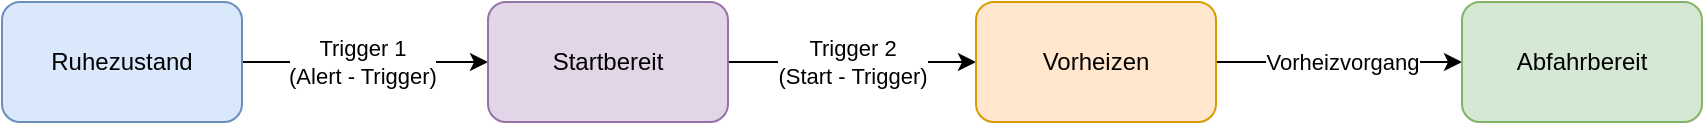 <mxfile version="18.0.6" type="device" pages="3"><diagram id="Bj4cBowp4DSHamlG1dpk" name="Page-4"><mxGraphModel dx="1354" dy="878" grid="1" gridSize="10" guides="1" tooltips="1" connect="1" arrows="1" fold="1" page="1" pageScale="1" pageWidth="850" pageHeight="1100" math="0" shadow="0"><root><mxCell id="5a7Z0pUIvags-XLEaMQw-0"/><mxCell id="5a7Z0pUIvags-XLEaMQw-1" parent="5a7Z0pUIvags-XLEaMQw-0"/><mxCell id="A9s1G-60wt13bNiZeuN5-14" style="edgeStyle=orthogonalEdgeStyle;rounded=0;orthogonalLoop=1;jettySize=auto;html=1;" parent="5a7Z0pUIvags-XLEaMQw-1" source="A9s1G-60wt13bNiZeuN5-16" target="A9s1G-60wt13bNiZeuN5-19" edge="1"><mxGeometry relative="1" as="geometry"/></mxCell><mxCell id="A9s1G-60wt13bNiZeuN5-15" value="Trigger 1&lt;br&gt;(Alert - Trigger)" style="edgeLabel;html=1;align=center;verticalAlign=middle;resizable=0;points=[];" parent="A9s1G-60wt13bNiZeuN5-14" vertex="1" connectable="0"><mxGeometry x="-0.171" y="3" relative="1" as="geometry"><mxPoint x="9" y="3" as="offset"/></mxGeometry></mxCell><mxCell id="A9s1G-60wt13bNiZeuN5-16" value="Ruhezustand" style="rounded=1;whiteSpace=wrap;html=1;fillColor=#dae8fc;strokeColor=#6c8ebf;" parent="5a7Z0pUIvags-XLEaMQw-1" vertex="1"><mxGeometry y="350" width="120" height="60" as="geometry"/></mxCell><mxCell id="A9s1G-60wt13bNiZeuN5-17" style="edgeStyle=orthogonalEdgeStyle;rounded=0;orthogonalLoop=1;jettySize=auto;html=1;entryX=0;entryY=0.5;entryDx=0;entryDy=0;" parent="5a7Z0pUIvags-XLEaMQw-1" source="A9s1G-60wt13bNiZeuN5-19" target="A9s1G-60wt13bNiZeuN5-22" edge="1"><mxGeometry relative="1" as="geometry"/></mxCell><mxCell id="A9s1G-60wt13bNiZeuN5-18" value="Trigger 2&lt;br&gt;(Start - Trigger)" style="edgeLabel;html=1;align=center;verticalAlign=middle;resizable=0;points=[];" parent="A9s1G-60wt13bNiZeuN5-17" vertex="1" connectable="0"><mxGeometry x="-0.226" y="1" relative="1" as="geometry"><mxPoint x="14" y="1" as="offset"/></mxGeometry></mxCell><mxCell id="A9s1G-60wt13bNiZeuN5-19" value="Startbereit" style="rounded=1;whiteSpace=wrap;html=1;fillColor=#e1d5e7;strokeColor=#9673a6;" parent="5a7Z0pUIvags-XLEaMQw-1" vertex="1"><mxGeometry x="243" y="350" width="120" height="60" as="geometry"/></mxCell><mxCell id="A9s1G-60wt13bNiZeuN5-20" style="edgeStyle=orthogonalEdgeStyle;rounded=0;orthogonalLoop=1;jettySize=auto;html=1;" parent="5a7Z0pUIvags-XLEaMQw-1" source="A9s1G-60wt13bNiZeuN5-22" target="A9s1G-60wt13bNiZeuN5-23" edge="1"><mxGeometry relative="1" as="geometry"/></mxCell><mxCell id="A9s1G-60wt13bNiZeuN5-21" value="Vorheizvorgang" style="edgeLabel;html=1;align=center;verticalAlign=middle;resizable=0;points=[];" parent="A9s1G-60wt13bNiZeuN5-20" vertex="1" connectable="0"><mxGeometry x="0.154" y="3" relative="1" as="geometry"><mxPoint x="-8" y="3" as="offset"/></mxGeometry></mxCell><mxCell id="A9s1G-60wt13bNiZeuN5-22" value="Vorheizen" style="rounded=1;whiteSpace=wrap;html=1;fillColor=#ffe6cc;strokeColor=#d79b00;" parent="5a7Z0pUIvags-XLEaMQw-1" vertex="1"><mxGeometry x="487" y="350" width="120" height="60" as="geometry"/></mxCell><mxCell id="A9s1G-60wt13bNiZeuN5-23" value="Abfahrbereit" style="rounded=1;whiteSpace=wrap;html=1;fillColor=#d5e8d4;strokeColor=#82b366;" parent="5a7Z0pUIvags-XLEaMQw-1" vertex="1"><mxGeometry x="730" y="350" width="120" height="60" as="geometry"/></mxCell></root></mxGraphModel></diagram><diagram id="BxYg4yWMQt2ZeFZHkRo_" name="Page-2"><mxGraphModel dx="1354" dy="878" grid="1" gridSize="10" guides="1" tooltips="1" connect="1" arrows="1" fold="1" page="1" pageScale="1" pageWidth="850" pageHeight="1100" math="0" shadow="0"><root><mxCell id="fyxlp0hxtOfPxeSJaj2t-0"/><mxCell id="fyxlp0hxtOfPxeSJaj2t-1" parent="fyxlp0hxtOfPxeSJaj2t-0"/><mxCell id="fyxlp0hxtOfPxeSJaj2t-2" style="edgeStyle=orthogonalEdgeStyle;rounded=0;orthogonalLoop=1;jettySize=auto;html=1;" edge="1" parent="fyxlp0hxtOfPxeSJaj2t-1" source="fyxlp0hxtOfPxeSJaj2t-4" target="fyxlp0hxtOfPxeSJaj2t-7"><mxGeometry relative="1" as="geometry"/></mxCell><mxCell id="fyxlp0hxtOfPxeSJaj2t-3" value="alert_set" style="edgeLabel;html=1;align=center;verticalAlign=middle;resizable=0;points=[];" vertex="1" connectable="0" parent="fyxlp0hxtOfPxeSJaj2t-2"><mxGeometry x="-0.171" y="3" relative="1" as="geometry"><mxPoint x="9" y="3" as="offset"/></mxGeometry></mxCell><mxCell id="fyxlp0hxtOfPxeSJaj2t-4" value="Kalt" style="rounded=1;whiteSpace=wrap;html=1;fillColor=#dae8fc;strokeColor=#6c8ebf;" vertex="1" parent="fyxlp0hxtOfPxeSJaj2t-1"><mxGeometry y="350" width="120" height="60" as="geometry"/></mxCell><mxCell id="fyxlp0hxtOfPxeSJaj2t-5" style="edgeStyle=orthogonalEdgeStyle;rounded=0;orthogonalLoop=1;jettySize=auto;html=1;entryX=0;entryY=0.5;entryDx=0;entryDy=0;" edge="1" parent="fyxlp0hxtOfPxeSJaj2t-1" source="fyxlp0hxtOfPxeSJaj2t-7" target="fyxlp0hxtOfPxeSJaj2t-10"><mxGeometry relative="1" as="geometry"/></mxCell><mxCell id="fyxlp0hxtOfPxeSJaj2t-6" value="alert_start&lt;br&gt;start" style="edgeLabel;html=1;align=center;verticalAlign=middle;resizable=0;points=[];" vertex="1" connectable="0" parent="fyxlp0hxtOfPxeSJaj2t-5"><mxGeometry x="-0.226" y="1" relative="1" as="geometry"><mxPoint x="14" y="1" as="offset"/></mxGeometry></mxCell><mxCell id="fyxlp0hxtOfPxeSJaj2t-7" value="Startbereit" style="rounded=1;whiteSpace=wrap;html=1;fillColor=#e1d5e7;strokeColor=#9673a6;" vertex="1" parent="fyxlp0hxtOfPxeSJaj2t-1"><mxGeometry x="243" y="350" width="120" height="60" as="geometry"/></mxCell><mxCell id="fyxlp0hxtOfPxeSJaj2t-8" style="edgeStyle=orthogonalEdgeStyle;rounded=0;orthogonalLoop=1;jettySize=auto;html=1;" edge="1" parent="fyxlp0hxtOfPxeSJaj2t-1" source="fyxlp0hxtOfPxeSJaj2t-10" target="fyxlp0hxtOfPxeSJaj2t-11"><mxGeometry relative="1" as="geometry"/></mxCell><mxCell id="fyxlp0hxtOfPxeSJaj2t-9" value="Vorheizvorgang" style="edgeLabel;html=1;align=center;verticalAlign=middle;resizable=0;points=[];" vertex="1" connectable="0" parent="fyxlp0hxtOfPxeSJaj2t-8"><mxGeometry x="0.154" y="3" relative="1" as="geometry"><mxPoint x="-8" y="3" as="offset"/></mxGeometry></mxCell><mxCell id="fyxlp0hxtOfPxeSJaj2t-10" value="Wärmt auf" style="rounded=1;whiteSpace=wrap;html=1;fillColor=#ffe6cc;strokeColor=#d79b00;" vertex="1" parent="fyxlp0hxtOfPxeSJaj2t-1"><mxGeometry x="487" y="350" width="120" height="60" as="geometry"/></mxCell><mxCell id="fyxlp0hxtOfPxeSJaj2t-11" value="Bereit / Motor An" style="rounded=1;whiteSpace=wrap;html=1;fillColor=#d5e8d4;strokeColor=#82b366;" vertex="1" parent="fyxlp0hxtOfPxeSJaj2t-1"><mxGeometry x="730" y="350" width="120" height="60" as="geometry"/></mxCell></root></mxGraphModel></diagram><diagram id="kYVdwvELGq4_XmV_2EZh" name="Page-3"><mxGraphModel dx="1354" dy="878" grid="1" gridSize="10" guides="1" tooltips="1" connect="1" arrows="1" fold="1" page="1" pageScale="1" pageWidth="850" pageHeight="1100" math="1" shadow="0"><root><mxCell id="0"/><mxCell id="1" parent="0"/><mxCell id="M0sAIlfWyIzumoqvCPx8-1" value="Overt Sender&lt;br&gt;$$S_O$$" style="rounded=1;whiteSpace=wrap;html=1;" vertex="1" parent="1"><mxGeometry x="50" y="130" width="120" height="60" as="geometry"/></mxCell><mxCell id="M0sAIlfWyIzumoqvCPx8-2" value="Covert Sender&lt;br&gt;$$S_C$$" style="rounded=1;whiteSpace=wrap;html=1;" vertex="1" parent="1"><mxGeometry x="273" y="130" width="120" height="60" as="geometry"/></mxCell><mxCell id="M0sAIlfWyIzumoqvCPx8-3" value="Covert Receiver&lt;br&gt;$$R_C$$" style="rounded=1;whiteSpace=wrap;html=1;" vertex="1" parent="1"><mxGeometry x="497" y="130" width="120" height="60" as="geometry"/></mxCell><mxCell id="M0sAIlfWyIzumoqvCPx8-4" value="Overt Receiver&lt;br&gt;$$R_O$$" style="rounded=1;whiteSpace=wrap;html=1;" vertex="1" parent="1"><mxGeometry x="720" y="130" width="120" height="60" as="geometry"/></mxCell><mxCell id="M0sAIlfWyIzumoqvCPx8-14" value="" style="shape=flexArrow;endArrow=classic;html=1;rounded=0;exitX=1;exitY=0.5;exitDx=0;exitDy=0;entryX=0;entryY=0.5;entryDx=0;entryDy=0;endWidth=41;endSize=9.67;width=49;" edge="1" parent="1"><mxGeometry width="50" height="50" relative="1" as="geometry"><mxPoint x="170" y="159.5" as="sourcePoint"/><mxPoint x="273" y="159.5" as="targetPoint"/></mxGeometry></mxCell><mxCell id="M0sAIlfWyIzumoqvCPx8-15" value="$$x_{unmodified}$$" style="edgeLabel;html=1;align=center;verticalAlign=middle;resizable=0;points=[];" vertex="1" connectable="0" parent="M0sAIlfWyIzumoqvCPx8-14"><mxGeometry x="-0.204" y="3" relative="1" as="geometry"><mxPoint y="1" as="offset"/></mxGeometry></mxCell><mxCell id="M0sAIlfWyIzumoqvCPx8-17" value="" style="shape=flexArrow;endArrow=classic;html=1;rounded=0;exitX=1;exitY=0.5;exitDx=0;exitDy=0;entryX=0;entryY=0.5;entryDx=0;entryDy=0;endWidth=41;endSize=9.67;width=49;" edge="1" parent="1"><mxGeometry width="50" height="50" relative="1" as="geometry"><mxPoint x="393" y="159.5" as="sourcePoint"/><mxPoint x="496" y="159.5" as="targetPoint"/></mxGeometry></mxCell><mxCell id="M0sAIlfWyIzumoqvCPx8-18" value="$$x_{modified}$$" style="edgeLabel;html=1;align=center;verticalAlign=middle;resizable=0;points=[];" vertex="1" connectable="0" parent="M0sAIlfWyIzumoqvCPx8-17"><mxGeometry x="-0.204" y="3" relative="1" as="geometry"><mxPoint y="1" as="offset"/></mxGeometry></mxCell><mxCell id="M0sAIlfWyIzumoqvCPx8-19" value="" style="shape=flexArrow;endArrow=classic;html=1;rounded=0;exitX=1;exitY=0.5;exitDx=0;exitDy=0;entryX=0;entryY=0.5;entryDx=0;entryDy=0;endWidth=41;endSize=9.67;width=49;" edge="1" parent="1"><mxGeometry width="50" height="50" relative="1" as="geometry"><mxPoint x="617" y="159.5" as="sourcePoint"/><mxPoint x="720" y="159.5" as="targetPoint"/></mxGeometry></mxCell><mxCell id="M0sAIlfWyIzumoqvCPx8-20" value="$$x_{unmodified}$$" style="edgeLabel;html=1;align=center;verticalAlign=middle;resizable=0;points=[];" vertex="1" connectable="0" parent="M0sAIlfWyIzumoqvCPx8-19"><mxGeometry x="-0.204" y="3" relative="1" as="geometry"><mxPoint y="1" as="offset"/></mxGeometry></mxCell><mxCell id="M0sAIlfWyIzumoqvCPx8-31" value="" style="group" vertex="1" connectable="0" parent="1"><mxGeometry x="180" y="180" width="40" height="80" as="geometry"/></mxCell><mxCell id="M0sAIlfWyIzumoqvCPx8-23" style="edgeStyle=orthogonalEdgeStyle;rounded=0;orthogonalLoop=1;jettySize=auto;html=1;" edge="1" parent="M0sAIlfWyIzumoqvCPx8-31" source="M0sAIlfWyIzumoqvCPx8-21"><mxGeometry relative="1" as="geometry"><mxPoint x="20" as="targetPoint"/></mxGeometry></mxCell><mxCell id="M0sAIlfWyIzumoqvCPx8-21" value="$$W_1$$" style="rounded=0;whiteSpace=wrap;html=1;" vertex="1" parent="M0sAIlfWyIzumoqvCPx8-31"><mxGeometry y="40" width="40" height="40" as="geometry"/></mxCell><mxCell id="M0sAIlfWyIzumoqvCPx8-32" value="" style="group" vertex="1" connectable="0" parent="1"><mxGeometry x="410" y="180" width="40" height="80" as="geometry"/></mxCell><mxCell id="M0sAIlfWyIzumoqvCPx8-33" style="edgeStyle=orthogonalEdgeStyle;rounded=0;orthogonalLoop=1;jettySize=auto;html=1;" edge="1" parent="M0sAIlfWyIzumoqvCPx8-32" source="M0sAIlfWyIzumoqvCPx8-34"><mxGeometry relative="1" as="geometry"><mxPoint x="20" as="targetPoint"/></mxGeometry></mxCell><mxCell id="M0sAIlfWyIzumoqvCPx8-34" value="$$W_2$$" style="rounded=0;whiteSpace=wrap;html=1;" vertex="1" parent="M0sAIlfWyIzumoqvCPx8-32"><mxGeometry y="40" width="40" height="40" as="geometry"/></mxCell><mxCell id="M0sAIlfWyIzumoqvCPx8-35" value="" style="group" vertex="1" connectable="0" parent="1"><mxGeometry x="640" y="180" width="40" height="80" as="geometry"/></mxCell><mxCell id="M0sAIlfWyIzumoqvCPx8-36" style="edgeStyle=orthogonalEdgeStyle;rounded=0;orthogonalLoop=1;jettySize=auto;html=1;" edge="1" parent="M0sAIlfWyIzumoqvCPx8-35" source="M0sAIlfWyIzumoqvCPx8-37"><mxGeometry relative="1" as="geometry"><mxPoint x="20" as="targetPoint"/></mxGeometry></mxCell><mxCell id="M0sAIlfWyIzumoqvCPx8-37" value="$$W_3$$" style="rounded=0;whiteSpace=wrap;html=1;" vertex="1" parent="M0sAIlfWyIzumoqvCPx8-35"><mxGeometry y="40" width="40" height="40" as="geometry"/></mxCell></root></mxGraphModel></diagram></mxfile>